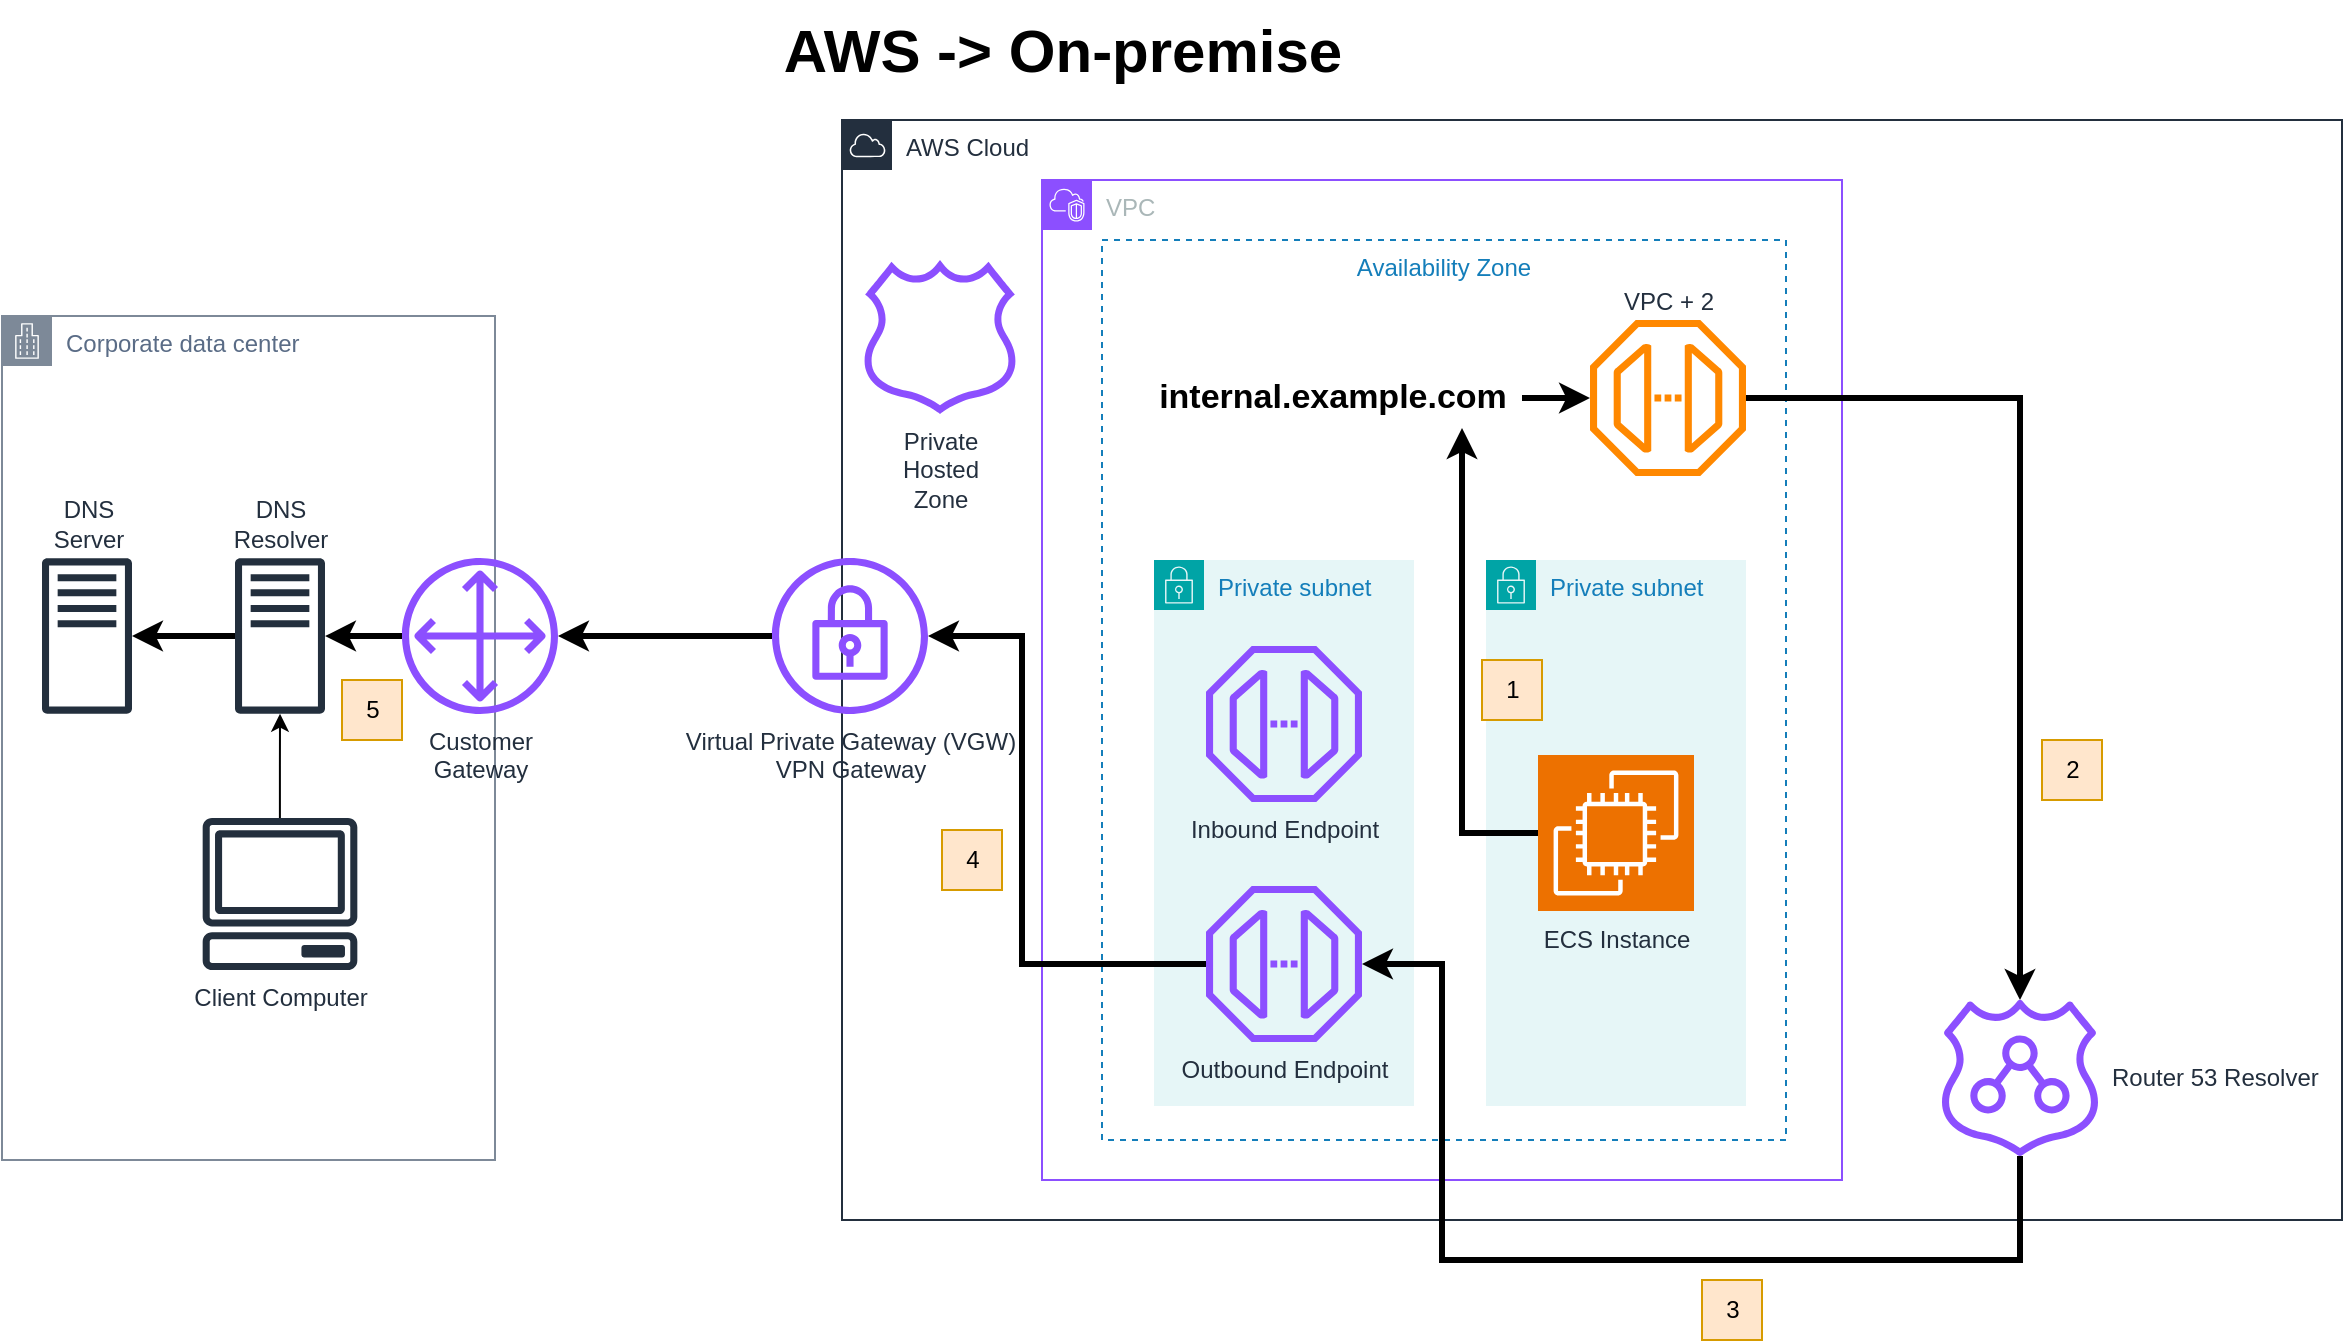 <mxfile version="26.0.4">
  <diagram name="Page-1" id="jmphFXXFoQsm0DjEUh12">
    <mxGraphModel dx="1114" dy="1198" grid="1" gridSize="10" guides="1" tooltips="1" connect="1" arrows="1" fold="1" page="1" pageScale="1" pageWidth="850" pageHeight="1100" math="0" shadow="0">
      <root>
        <mxCell id="0" />
        <mxCell id="1" parent="0" />
        <mxCell id="JMT3TiJlHK_bjwa4Ftxb-30" value="2" style="text;html=1;align=center;verticalAlign=middle;resizable=0;points=[];autosize=1;strokeColor=#d79b00;fillColor=#ffe6cc;" parent="1" vertex="1">
          <mxGeometry x="1060" y="520" width="30" height="30" as="geometry" />
        </mxCell>
        <mxCell id="JMT3TiJlHK_bjwa4Ftxb-31" value="3" style="text;html=1;align=center;verticalAlign=middle;resizable=0;points=[];autosize=1;strokeColor=#d79b00;fillColor=#ffe6cc;" parent="1" vertex="1">
          <mxGeometry x="890" y="790" width="30" height="30" as="geometry" />
        </mxCell>
        <mxCell id="JMT3TiJlHK_bjwa4Ftxb-32" value="4" style="text;html=1;align=center;verticalAlign=middle;resizable=0;points=[];autosize=1;strokeColor=#d79b00;fillColor=#ffe6cc;" parent="1" vertex="1">
          <mxGeometry x="510" y="565" width="30" height="30" as="geometry" />
        </mxCell>
        <mxCell id="JMT3TiJlHK_bjwa4Ftxb-33" value="5" style="text;html=1;align=center;verticalAlign=middle;resizable=0;points=[];autosize=1;strokeColor=#d79b00;fillColor=#ffe6cc;" parent="1" vertex="1">
          <mxGeometry x="210" y="490" width="30" height="30" as="geometry" />
        </mxCell>
        <mxCell id="JMT3TiJlHK_bjwa4Ftxb-1" value="Corporate data center" style="points=[[0,0],[0.25,0],[0.5,0],[0.75,0],[1,0],[1,0.25],[1,0.5],[1,0.75],[1,1],[0.75,1],[0.5,1],[0.25,1],[0,1],[0,0.75],[0,0.5],[0,0.25]];outlineConnect=0;gradientColor=none;html=1;whiteSpace=wrap;fontSize=12;fontStyle=0;container=1;pointerEvents=0;collapsible=0;recursiveResize=0;shape=mxgraph.aws4.group;grIcon=mxgraph.aws4.group_corporate_data_center;strokeColor=#7D8998;fillColor=none;verticalAlign=top;align=left;spacingLeft=30;fontColor=#5A6C86;dashed=0;" parent="1" vertex="1">
          <mxGeometry x="40" y="308" width="246.5" height="422" as="geometry" />
        </mxCell>
        <mxCell id="JMT3TiJlHK_bjwa4Ftxb-14" style="edgeStyle=orthogonalEdgeStyle;rounded=0;orthogonalLoop=1;jettySize=auto;html=1;" parent="JMT3TiJlHK_bjwa4Ftxb-1" source="JMT3TiJlHK_bjwa4Ftxb-11" target="JMT3TiJlHK_bjwa4Ftxb-12" edge="1">
          <mxGeometry relative="1" as="geometry" />
        </mxCell>
        <mxCell id="JMT3TiJlHK_bjwa4Ftxb-15" style="edgeStyle=orthogonalEdgeStyle;rounded=0;orthogonalLoop=1;jettySize=auto;html=1;strokeWidth=3;" parent="JMT3TiJlHK_bjwa4Ftxb-1" source="JMT3TiJlHK_bjwa4Ftxb-12" target="JMT3TiJlHK_bjwa4Ftxb-13" edge="1">
          <mxGeometry relative="1" as="geometry" />
        </mxCell>
        <mxCell id="JMT3TiJlHK_bjwa4Ftxb-12" value="DNS&lt;div&gt;Resolver&lt;/div&gt;" style="sketch=0;outlineConnect=0;fontColor=#232F3E;gradientColor=none;fillColor=#232F3D;strokeColor=none;dashed=0;verticalLabelPosition=top;verticalAlign=bottom;align=center;html=1;fontSize=12;fontStyle=0;aspect=fixed;pointerEvents=1;shape=mxgraph.aws4.traditional_server;labelPosition=center;" parent="JMT3TiJlHK_bjwa4Ftxb-1" vertex="1">
          <mxGeometry x="116.5" y="121" width="45" height="78" as="geometry" />
        </mxCell>
        <mxCell id="JMT3TiJlHK_bjwa4Ftxb-13" value="DNS&lt;div&gt;Server&lt;/div&gt;" style="sketch=0;outlineConnect=0;fontColor=#232F3E;gradientColor=none;fillColor=#232F3D;strokeColor=none;dashed=0;verticalLabelPosition=top;verticalAlign=bottom;align=center;html=1;fontSize=12;fontStyle=0;aspect=fixed;pointerEvents=1;shape=mxgraph.aws4.traditional_server;labelPosition=center;" parent="JMT3TiJlHK_bjwa4Ftxb-1" vertex="1">
          <mxGeometry x="20" y="121" width="45" height="78" as="geometry" />
        </mxCell>
        <mxCell id="JMT3TiJlHK_bjwa4Ftxb-11" value="Client Computer" style="sketch=0;outlineConnect=0;fontColor=#232F3E;gradientColor=none;fillColor=#232F3D;strokeColor=none;dashed=0;verticalLabelPosition=bottom;verticalAlign=top;align=center;html=1;fontSize=12;fontStyle=0;aspect=fixed;pointerEvents=1;shape=mxgraph.aws4.client;" parent="JMT3TiJlHK_bjwa4Ftxb-1" vertex="1">
          <mxGeometry x="100" y="251" width="78" height="76" as="geometry" />
        </mxCell>
        <mxCell id="JMT3TiJlHK_bjwa4Ftxb-24" style="edgeStyle=orthogonalEdgeStyle;rounded=0;orthogonalLoop=1;jettySize=auto;html=1;strokeWidth=3;" parent="1" source="JMT3TiJlHK_bjwa4Ftxb-5" target="JMT3TiJlHK_bjwa4Ftxb-12" edge="1">
          <mxGeometry relative="1" as="geometry" />
        </mxCell>
        <mxCell id="JMT3TiJlHK_bjwa4Ftxb-5" value="Customer&lt;div&gt;Gateway&lt;/div&gt;" style="sketch=0;outlineConnect=0;fontColor=#232F3E;gradientColor=none;fillColor=#8C4FFF;strokeColor=none;dashed=0;verticalLabelPosition=bottom;verticalAlign=top;align=center;html=1;fontSize=12;fontStyle=0;aspect=fixed;pointerEvents=1;shape=mxgraph.aws4.customer_gateway;" parent="1" vertex="1">
          <mxGeometry x="240" y="429" width="78" height="78" as="geometry" />
        </mxCell>
        <mxCell id="JMT3TiJlHK_bjwa4Ftxb-16" value="AWS Cloud" style="points=[[0,0],[0.25,0],[0.5,0],[0.75,0],[1,0],[1,0.25],[1,0.5],[1,0.75],[1,1],[0.75,1],[0.5,1],[0.25,1],[0,1],[0,0.75],[0,0.5],[0,0.25]];outlineConnect=0;gradientColor=none;html=1;whiteSpace=wrap;fontSize=12;fontStyle=0;container=1;pointerEvents=0;collapsible=0;recursiveResize=0;shape=mxgraph.aws4.group;grIcon=mxgraph.aws4.group_aws_cloud;strokeColor=#232F3E;fillColor=none;verticalAlign=top;align=left;spacingLeft=30;fontColor=#232F3E;dashed=0;" parent="1" vertex="1">
          <mxGeometry x="460" y="210" width="750" height="550" as="geometry" />
        </mxCell>
        <mxCell id="JMT3TiJlHK_bjwa4Ftxb-4" value="VPC" style="points=[[0,0],[0.25,0],[0.5,0],[0.75,0],[1,0],[1,0.25],[1,0.5],[1,0.75],[1,1],[0.75,1],[0.5,1],[0.25,1],[0,1],[0,0.75],[0,0.5],[0,0.25]];outlineConnect=0;gradientColor=none;html=1;whiteSpace=wrap;fontSize=12;fontStyle=0;container=1;pointerEvents=0;collapsible=0;recursiveResize=0;shape=mxgraph.aws4.group;grIcon=mxgraph.aws4.group_vpc2;strokeColor=#8C4FFF;fillColor=none;verticalAlign=top;align=left;spacingLeft=30;fontColor=#AAB7B8;dashed=0;" parent="JMT3TiJlHK_bjwa4Ftxb-16" vertex="1">
          <mxGeometry x="100" y="30" width="400" height="500" as="geometry" />
        </mxCell>
        <mxCell id="JMT3TiJlHK_bjwa4Ftxb-18" value="Availability Zone" style="fillColor=none;strokeColor=#147EBA;dashed=1;verticalAlign=top;fontStyle=0;fontColor=#147EBA;whiteSpace=wrap;html=1;" parent="JMT3TiJlHK_bjwa4Ftxb-4" vertex="1">
          <mxGeometry x="30" y="30" width="342" height="450" as="geometry" />
        </mxCell>
        <mxCell id="JMT3TiJlHK_bjwa4Ftxb-2" value="Private subnet" style="points=[[0,0],[0.25,0],[0.5,0],[0.75,0],[1,0],[1,0.25],[1,0.5],[1,0.75],[1,1],[0.75,1],[0.5,1],[0.25,1],[0,1],[0,0.75],[0,0.5],[0,0.25]];outlineConnect=0;gradientColor=none;html=1;whiteSpace=wrap;fontSize=12;fontStyle=0;container=1;pointerEvents=0;collapsible=0;recursiveResize=0;shape=mxgraph.aws4.group;grIcon=mxgraph.aws4.group_security_group;grStroke=0;strokeColor=#00A4A6;fillColor=#E6F6F7;verticalAlign=top;align=left;spacingLeft=30;fontColor=#147EBA;dashed=0;" parent="JMT3TiJlHK_bjwa4Ftxb-4" vertex="1">
          <mxGeometry x="56" y="190" width="130" height="273" as="geometry" />
        </mxCell>
        <mxCell id="JMT3TiJlHK_bjwa4Ftxb-8" value="Inbound Endpoint" style="sketch=0;outlineConnect=0;fontColor=#232F3E;gradientColor=none;fillColor=#8C4FFF;strokeColor=none;dashed=0;verticalLabelPosition=bottom;verticalAlign=top;align=center;html=1;fontSize=12;fontStyle=0;aspect=fixed;pointerEvents=1;shape=mxgraph.aws4.endpoint;" parent="JMT3TiJlHK_bjwa4Ftxb-2" vertex="1">
          <mxGeometry x="26" y="43" width="78" height="78" as="geometry" />
        </mxCell>
        <mxCell id="JMT3TiJlHK_bjwa4Ftxb-17" value="Outbound Endpoint" style="sketch=0;outlineConnect=0;fontColor=#232F3E;gradientColor=none;fillColor=#8C4FFF;strokeColor=none;dashed=0;verticalLabelPosition=bottom;verticalAlign=top;align=center;html=1;fontSize=12;fontStyle=0;aspect=fixed;pointerEvents=1;shape=mxgraph.aws4.endpoint;" parent="JMT3TiJlHK_bjwa4Ftxb-2" vertex="1">
          <mxGeometry x="26" y="163" width="78" height="78" as="geometry" />
        </mxCell>
        <mxCell id="JMT3TiJlHK_bjwa4Ftxb-3" value="Private subnet" style="points=[[0,0],[0.25,0],[0.5,0],[0.75,0],[1,0],[1,0.25],[1,0.5],[1,0.75],[1,1],[0.75,1],[0.5,1],[0.25,1],[0,1],[0,0.75],[0,0.5],[0,0.25]];outlineConnect=0;gradientColor=none;html=1;whiteSpace=wrap;fontSize=12;fontStyle=0;container=1;pointerEvents=0;collapsible=0;recursiveResize=0;shape=mxgraph.aws4.group;grIcon=mxgraph.aws4.group_security_group;grStroke=0;strokeColor=#00A4A6;fillColor=#E6F6F7;verticalAlign=top;align=left;spacingLeft=30;fontColor=#147EBA;dashed=0;" parent="JMT3TiJlHK_bjwa4Ftxb-4" vertex="1">
          <mxGeometry x="222" y="190" width="130" height="273" as="geometry" />
        </mxCell>
        <mxCell id="JMT3TiJlHK_bjwa4Ftxb-7" value="ECS Instance" style="sketch=0;points=[[0,0,0],[0.25,0,0],[0.5,0,0],[0.75,0,0],[1,0,0],[0,1,0],[0.25,1,0],[0.5,1,0],[0.75,1,0],[1,1,0],[0,0.25,0],[0,0.5,0],[0,0.75,0],[1,0.25,0],[1,0.5,0],[1,0.75,0]];outlineConnect=0;fontColor=#232F3E;fillColor=#ED7100;strokeColor=#ffffff;dashed=0;verticalLabelPosition=bottom;verticalAlign=top;align=center;html=1;fontSize=12;fontStyle=0;aspect=fixed;shape=mxgraph.aws4.resourceIcon;resIcon=mxgraph.aws4.ec2;" parent="JMT3TiJlHK_bjwa4Ftxb-3" vertex="1">
          <mxGeometry x="26" y="97.5" width="78" height="78" as="geometry" />
        </mxCell>
        <mxCell id="JMT3TiJlHK_bjwa4Ftxb-20" value="VPC + 2" style="sketch=0;outlineConnect=0;fontColor=#232F3E;gradientColor=none;fillColor=#FF8800;strokeColor=none;dashed=0;verticalLabelPosition=top;verticalAlign=bottom;align=center;html=1;fontSize=12;fontStyle=0;aspect=fixed;pointerEvents=1;shape=mxgraph.aws4.endpoint;labelPosition=center;" parent="JMT3TiJlHK_bjwa4Ftxb-4" vertex="1">
          <mxGeometry x="274" y="70" width="78" height="78" as="geometry" />
        </mxCell>
        <mxCell id="JMT3TiJlHK_bjwa4Ftxb-25" style="edgeStyle=orthogonalEdgeStyle;rounded=0;orthogonalLoop=1;jettySize=auto;html=1;strokeWidth=3;" parent="JMT3TiJlHK_bjwa4Ftxb-4" source="JMT3TiJlHK_bjwa4Ftxb-7" target="JMT3TiJlHK_bjwa4Ftxb-40" edge="1">
          <mxGeometry relative="1" as="geometry">
            <Array as="points">
              <mxPoint x="210" y="327" />
            </Array>
          </mxGeometry>
        </mxCell>
        <mxCell id="JMT3TiJlHK_bjwa4Ftxb-42" style="edgeStyle=orthogonalEdgeStyle;rounded=0;orthogonalLoop=1;jettySize=auto;html=1;strokeWidth=3;" parent="JMT3TiJlHK_bjwa4Ftxb-4" source="JMT3TiJlHK_bjwa4Ftxb-40" target="JMT3TiJlHK_bjwa4Ftxb-20" edge="1">
          <mxGeometry relative="1" as="geometry" />
        </mxCell>
        <mxCell id="JMT3TiJlHK_bjwa4Ftxb-40" value="internal.example.com" style="text;html=1;align=center;verticalAlign=middle;resizable=0;points=[];autosize=1;strokeColor=none;fillColor=none;fontSize=17;fontStyle=1" parent="JMT3TiJlHK_bjwa4Ftxb-4" vertex="1">
          <mxGeometry x="50" y="94" width="190" height="30" as="geometry" />
        </mxCell>
        <mxCell id="JMT3TiJlHK_bjwa4Ftxb-27" value="1" style="text;html=1;align=center;verticalAlign=middle;resizable=0;points=[];autosize=1;strokeColor=#d79b00;fillColor=#ffe6cc;" parent="JMT3TiJlHK_bjwa4Ftxb-4" vertex="1">
          <mxGeometry x="220" y="240" width="30" height="30" as="geometry" />
        </mxCell>
        <mxCell id="JMT3TiJlHK_bjwa4Ftxb-21" style="edgeStyle=orthogonalEdgeStyle;rounded=0;orthogonalLoop=1;jettySize=auto;html=1;strokeWidth=3;" parent="JMT3TiJlHK_bjwa4Ftxb-16" source="JMT3TiJlHK_bjwa4Ftxb-6" target="JMT3TiJlHK_bjwa4Ftxb-17" edge="1">
          <mxGeometry relative="1" as="geometry">
            <Array as="points">
              <mxPoint x="589" y="570" />
              <mxPoint x="300" y="570" />
              <mxPoint x="300" y="422" />
            </Array>
          </mxGeometry>
        </mxCell>
        <mxCell id="JMT3TiJlHK_bjwa4Ftxb-6" value="Router 53 Resolver" style="sketch=0;outlineConnect=0;fontColor=#232F3E;gradientColor=none;fillColor=#8C4FFF;strokeColor=none;dashed=0;verticalLabelPosition=middle;verticalAlign=middle;align=left;html=1;fontSize=12;fontStyle=0;aspect=fixed;pointerEvents=1;shape=mxgraph.aws4.route_53_resolver;labelPosition=right;spacingLeft=5;" parent="JMT3TiJlHK_bjwa4Ftxb-16" vertex="1">
          <mxGeometry x="550" y="440" width="78" height="78" as="geometry" />
        </mxCell>
        <mxCell id="JMT3TiJlHK_bjwa4Ftxb-9" value="Virtual Private Gateway (VGW)&lt;div&gt;VPN Gateway&lt;/div&gt;" style="sketch=0;outlineConnect=0;fontColor=#232F3E;gradientColor=none;fillColor=#8C4FFF;strokeColor=none;dashed=0;verticalLabelPosition=bottom;verticalAlign=top;align=center;html=1;fontSize=12;fontStyle=0;aspect=fixed;pointerEvents=1;shape=mxgraph.aws4.vpn_gateway;" parent="JMT3TiJlHK_bjwa4Ftxb-16" vertex="1">
          <mxGeometry x="-35" y="219" width="78" height="78" as="geometry" />
        </mxCell>
        <mxCell id="JMT3TiJlHK_bjwa4Ftxb-10" value="Private&lt;div&gt;Hosted&lt;/div&gt;&lt;div&gt;Zone&lt;/div&gt;" style="sketch=0;outlineConnect=0;fontColor=#232F3E;gradientColor=none;fillColor=#8C4FFF;strokeColor=none;dashed=0;verticalLabelPosition=bottom;verticalAlign=top;align=center;html=1;fontSize=12;fontStyle=0;aspect=fixed;pointerEvents=1;shape=mxgraph.aws4.hosted_zone;" parent="JMT3TiJlHK_bjwa4Ftxb-16" vertex="1">
          <mxGeometry x="10" y="70" width="78" height="77" as="geometry" />
        </mxCell>
        <mxCell id="JMT3TiJlHK_bjwa4Ftxb-22" style="edgeStyle=orthogonalEdgeStyle;rounded=0;orthogonalLoop=1;jettySize=auto;html=1;strokeWidth=3;" parent="JMT3TiJlHK_bjwa4Ftxb-16" source="JMT3TiJlHK_bjwa4Ftxb-17" target="JMT3TiJlHK_bjwa4Ftxb-9" edge="1">
          <mxGeometry relative="1" as="geometry">
            <Array as="points">
              <mxPoint x="90" y="422" />
              <mxPoint x="90" y="258" />
            </Array>
          </mxGeometry>
        </mxCell>
        <mxCell id="JMT3TiJlHK_bjwa4Ftxb-26" style="edgeStyle=orthogonalEdgeStyle;rounded=0;orthogonalLoop=1;jettySize=auto;html=1;strokeWidth=3;" parent="JMT3TiJlHK_bjwa4Ftxb-16" source="JMT3TiJlHK_bjwa4Ftxb-20" target="JMT3TiJlHK_bjwa4Ftxb-6" edge="1">
          <mxGeometry relative="1" as="geometry" />
        </mxCell>
        <mxCell id="JMT3TiJlHK_bjwa4Ftxb-23" style="edgeStyle=orthogonalEdgeStyle;rounded=0;orthogonalLoop=1;jettySize=auto;html=1;strokeWidth=3;" parent="1" source="JMT3TiJlHK_bjwa4Ftxb-9" target="JMT3TiJlHK_bjwa4Ftxb-5" edge="1">
          <mxGeometry relative="1" as="geometry" />
        </mxCell>
        <mxCell id="JMT3TiJlHK_bjwa4Ftxb-43" value="AWS -&amp;gt; On-premise" style="text;html=1;align=center;verticalAlign=middle;resizable=0;points=[];autosize=1;strokeColor=none;fillColor=none;fontSize=30;fontStyle=1" parent="1" vertex="1">
          <mxGeometry x="425" y="150" width="290" height="50" as="geometry" />
        </mxCell>
      </root>
    </mxGraphModel>
  </diagram>
</mxfile>
